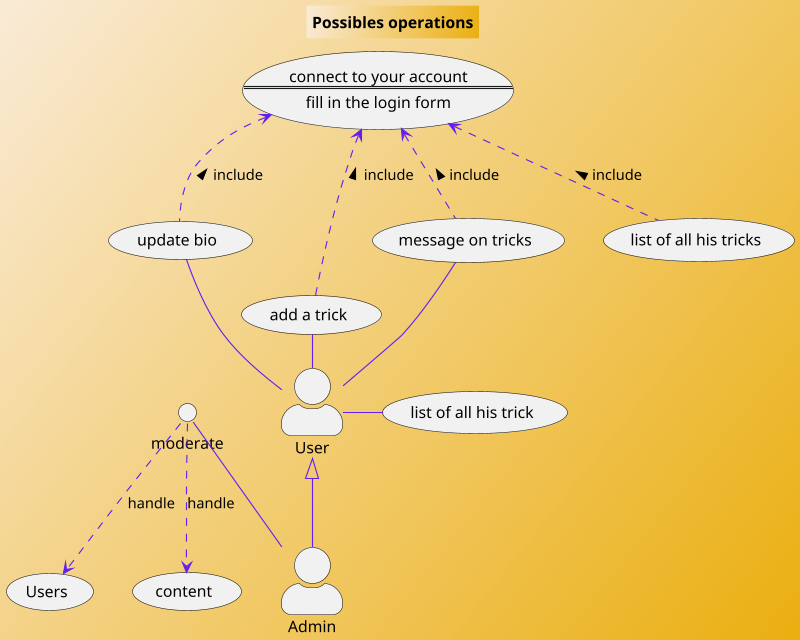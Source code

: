 @startuml

skinparam backgroundcolor AntiqueWhite/#EBAF10
scale 800 width

skinparam class {
    BackgroundColor #F2621F
    ArrowColor #631FF2
    BorderColor #DB2790
}

skinparam actorStyle awesome

TITLE "Possibles operations"

:User: as u
:Admin: as a

interface moderate

usecase connection as "
connect to your account
==
fill in the login form
"

u -left- (add a trick)
(message on tricks) -down-  u 
u -right- (list of all his trick)
u -up- (update bio)
a -up-|> u
a -up- moderate

moderate ..> (Users): handle
moderate ..> (content): handle

connection <.. (list of all his tricks): include <
connection <.. (add a trick): include <
connection <.. (message on tricks):< include
connection <.. (update bio) :< include
@enduml
